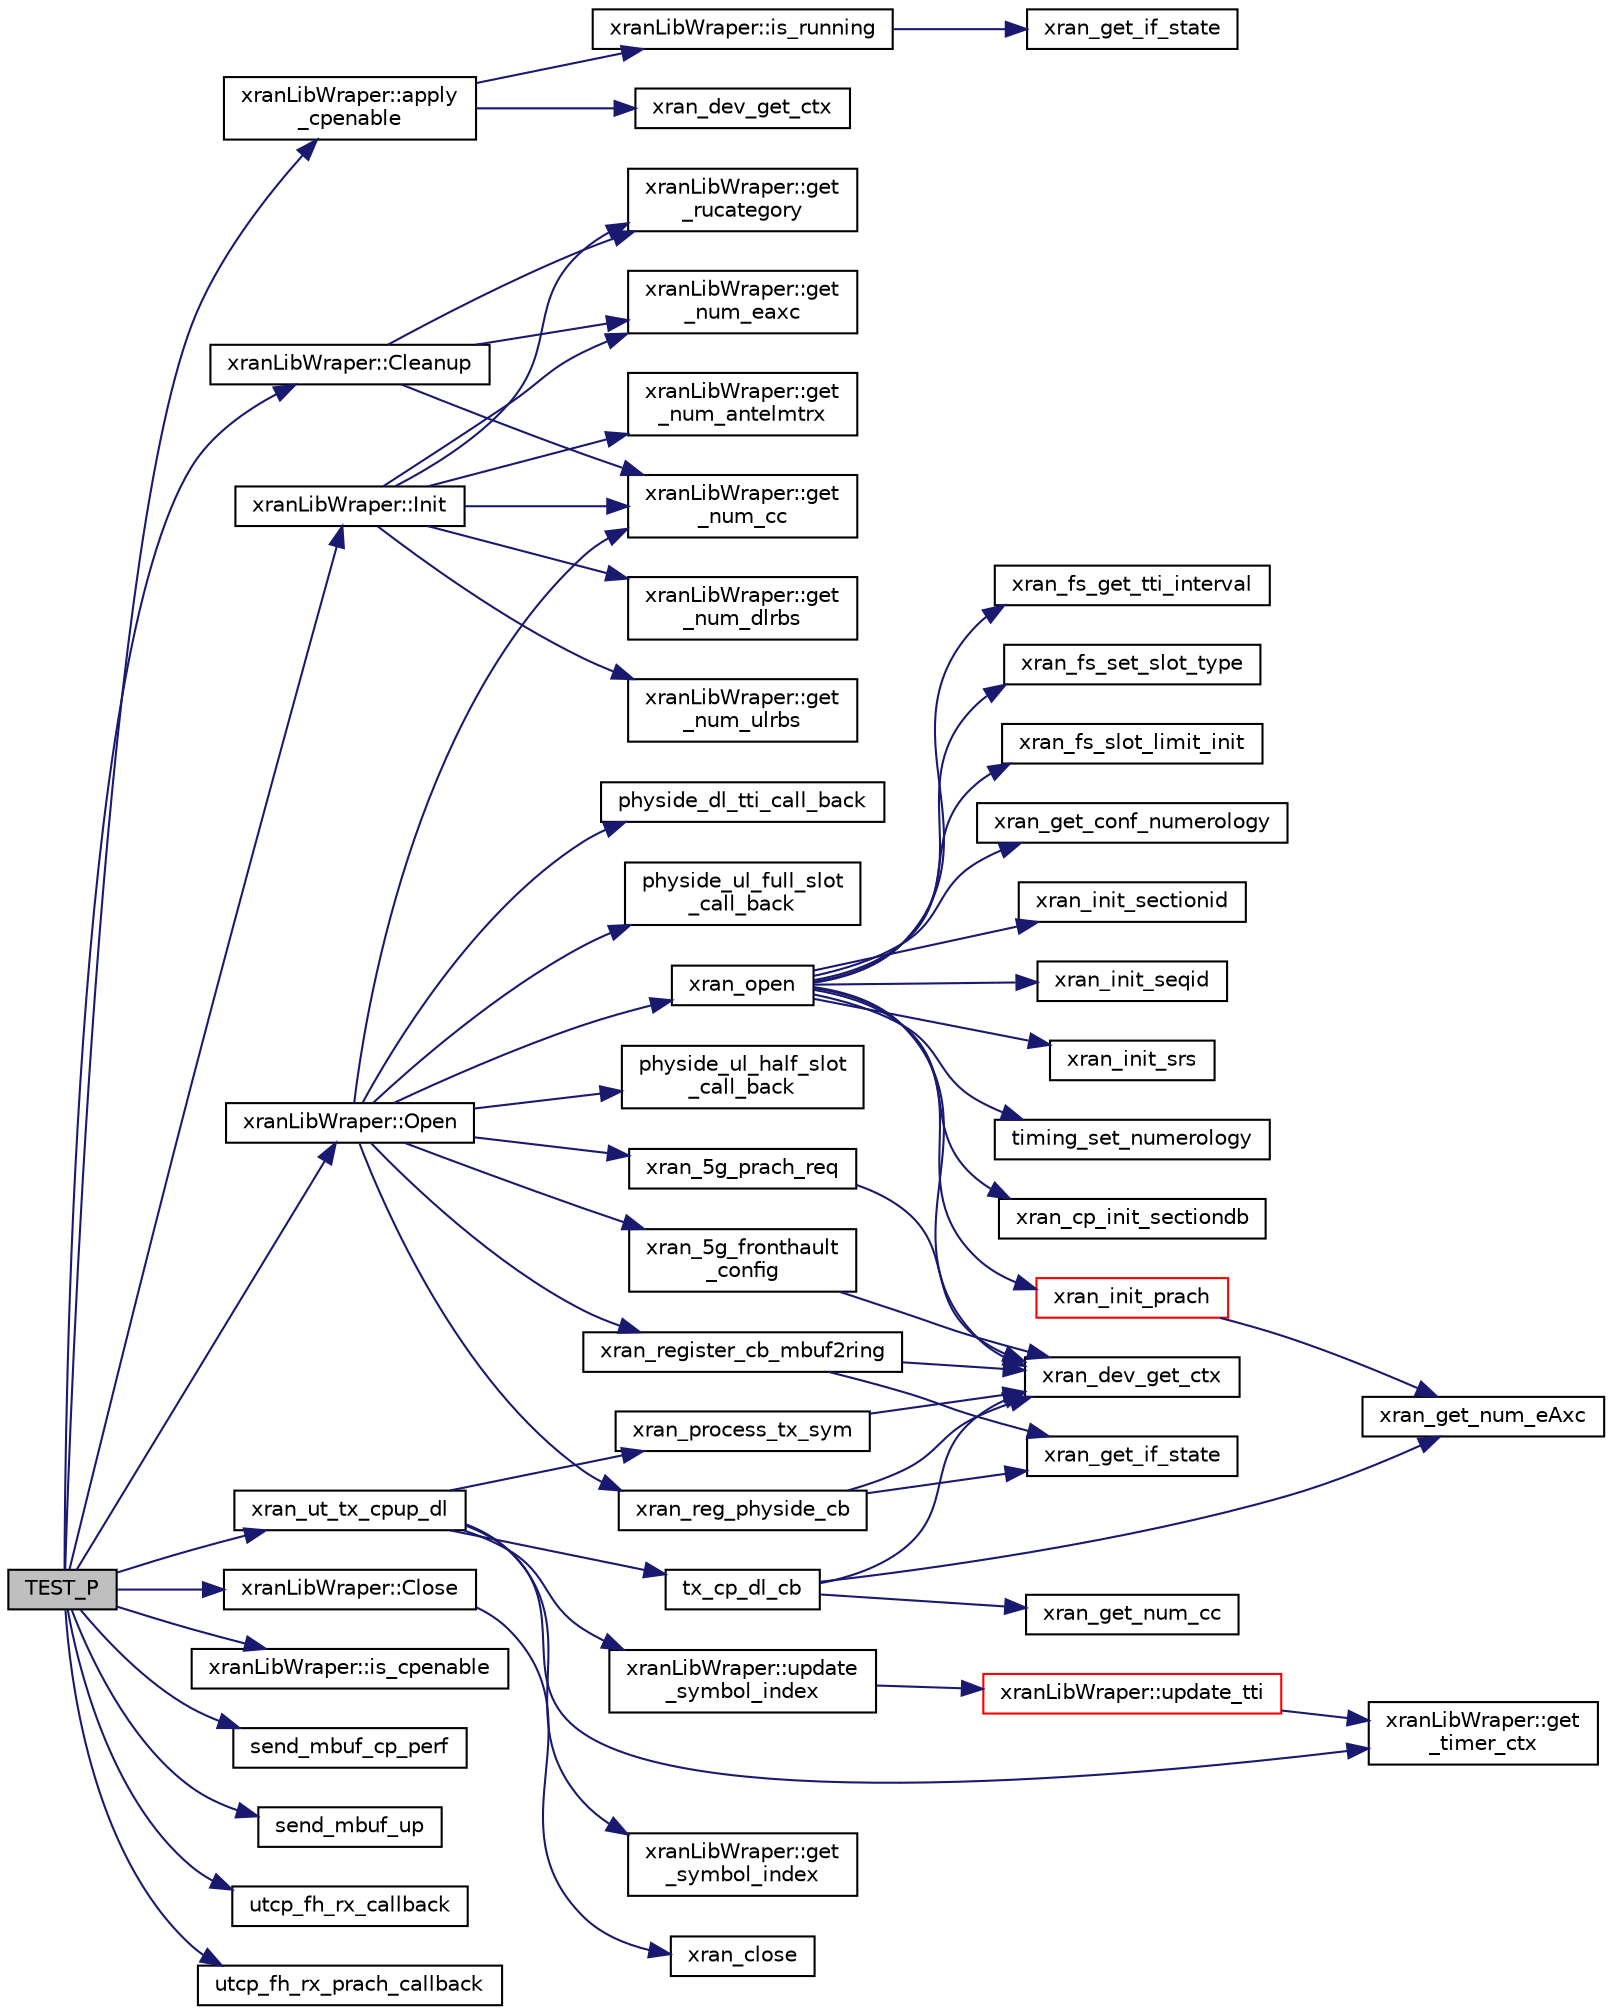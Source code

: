 digraph "TEST_P"
{
 // LATEX_PDF_SIZE
  edge [fontname="Helvetica",fontsize="10",labelfontname="Helvetica",labelfontsize="10"];
  node [fontname="Helvetica",fontsize="10",shape=record];
  rankdir="LR";
  Node1 [label="TEST_P",height=0.2,width=0.4,color="black", fillcolor="grey75", style="filled", fontcolor="black",tooltip=" "];
  Node1 -> Node2 [color="midnightblue",fontsize="10",style="solid",fontname="Helvetica"];
  Node2 [label="xranLibWraper::apply\l_cpenable",height=0.2,width=0.4,color="black", fillcolor="white", style="filled",URL="$classxran_lib_wraper.html#a165ca95dea40ce1abcc161f39087d38d",tooltip=" "];
  Node2 -> Node3 [color="midnightblue",fontsize="10",style="solid",fontname="Helvetica"];
  Node3 [label="xranLibWraper::is_running",height=0.2,width=0.4,color="black", fillcolor="white", style="filled",URL="$classxran_lib_wraper.html#a61da580fc69a74f3ef17956ba5fd88a0",tooltip=" "];
  Node3 -> Node4 [color="midnightblue",fontsize="10",style="solid",fontname="Helvetica"];
  Node4 [label="xran_get_if_state",height=0.2,width=0.4,color="black", fillcolor="white", style="filled",URL="$xran__fh__o__du_8h.html#a937105f52446cfcb951e43e1dc3c4d8b",tooltip=" "];
  Node2 -> Node5 [color="midnightblue",fontsize="10",style="solid",fontname="Helvetica"];
  Node5 [label="xran_dev_get_ctx",height=0.2,width=0.4,color="black", fillcolor="white", style="filled",URL="$xran__common_8h.html#aa09e72e94d2a1d891e86f4c09b0f8b21",tooltip=" "];
  Node1 -> Node6 [color="midnightblue",fontsize="10",style="solid",fontname="Helvetica"];
  Node6 [label="xranLibWraper::Cleanup",height=0.2,width=0.4,color="black", fillcolor="white", style="filled",URL="$classxran_lib_wraper.html#ae89a123aad1c66a76c398b7af216aae4",tooltip=" "];
  Node6 -> Node7 [color="midnightblue",fontsize="10",style="solid",fontname="Helvetica"];
  Node7 [label="xranLibWraper::get\l_num_cc",height=0.2,width=0.4,color="black", fillcolor="white", style="filled",URL="$classxran_lib_wraper.html#aeeef9211b4ee7d22934db64125b538dd",tooltip=" "];
  Node6 -> Node8 [color="midnightblue",fontsize="10",style="solid",fontname="Helvetica"];
  Node8 [label="xranLibWraper::get\l_num_eaxc",height=0.2,width=0.4,color="black", fillcolor="white", style="filled",URL="$classxran_lib_wraper.html#aef8068804ca7393d92edd9ed22d90070",tooltip=" "];
  Node6 -> Node9 [color="midnightblue",fontsize="10",style="solid",fontname="Helvetica"];
  Node9 [label="xranLibWraper::get\l_rucategory",height=0.2,width=0.4,color="black", fillcolor="white", style="filled",URL="$classxran_lib_wraper.html#a25afbf449e11f9e290e0fdbef77702c2",tooltip=" "];
  Node1 -> Node10 [color="midnightblue",fontsize="10",style="solid",fontname="Helvetica"];
  Node10 [label="xranLibWraper::Close",height=0.2,width=0.4,color="black", fillcolor="white", style="filled",URL="$classxran_lib_wraper.html#a7f7a3199c392465d0767c6506c1af5b4",tooltip=" "];
  Node10 -> Node11 [color="midnightblue",fontsize="10",style="solid",fontname="Helvetica"];
  Node11 [label="xran_close",height=0.2,width=0.4,color="black", fillcolor="white", style="filled",URL="$xran__fh__o__du_8h.html#a2f8866c9d6536a56e4d8232b8c45808b",tooltip=" "];
  Node1 -> Node12 [color="midnightblue",fontsize="10",style="solid",fontname="Helvetica"];
  Node12 [label="xranLibWraper::Init",height=0.2,width=0.4,color="black", fillcolor="white", style="filled",URL="$classxran_lib_wraper.html#a200da4e2209141f12cafef2380cb801a",tooltip=" "];
  Node12 -> Node13 [color="midnightblue",fontsize="10",style="solid",fontname="Helvetica"];
  Node13 [label="xranLibWraper::get\l_num_antelmtrx",height=0.2,width=0.4,color="black", fillcolor="white", style="filled",URL="$classxran_lib_wraper.html#adde1d671cf6532a577f13d85875ee3b4",tooltip=" "];
  Node12 -> Node7 [color="midnightblue",fontsize="10",style="solid",fontname="Helvetica"];
  Node12 -> Node14 [color="midnightblue",fontsize="10",style="solid",fontname="Helvetica"];
  Node14 [label="xranLibWraper::get\l_num_dlrbs",height=0.2,width=0.4,color="black", fillcolor="white", style="filled",URL="$classxran_lib_wraper.html#ad2b06001d76c9a773c242b28fc7c92f4",tooltip=" "];
  Node12 -> Node8 [color="midnightblue",fontsize="10",style="solid",fontname="Helvetica"];
  Node12 -> Node15 [color="midnightblue",fontsize="10",style="solid",fontname="Helvetica"];
  Node15 [label="xranLibWraper::get\l_num_ulrbs",height=0.2,width=0.4,color="black", fillcolor="white", style="filled",URL="$classxran_lib_wraper.html#a967a0c58430104684cf2f9b1fdb444da",tooltip=" "];
  Node12 -> Node9 [color="midnightblue",fontsize="10",style="solid",fontname="Helvetica"];
  Node1 -> Node16 [color="midnightblue",fontsize="10",style="solid",fontname="Helvetica"];
  Node16 [label="xranLibWraper::is_cpenable",height=0.2,width=0.4,color="black", fillcolor="white", style="filled",URL="$classxran_lib_wraper.html#a5855fc30031ba49b7375526f7cda0ff7",tooltip=" "];
  Node1 -> Node17 [color="midnightblue",fontsize="10",style="solid",fontname="Helvetica"];
  Node17 [label="xranLibWraper::Open",height=0.2,width=0.4,color="black", fillcolor="white", style="filled",URL="$classxran_lib_wraper.html#ad93226058ef4fd59bd7d0cd55701b752",tooltip=" "];
  Node17 -> Node7 [color="midnightblue",fontsize="10",style="solid",fontname="Helvetica"];
  Node17 -> Node18 [color="midnightblue",fontsize="10",style="solid",fontname="Helvetica"];
  Node18 [label="physide_dl_tti_call_back",height=0.2,width=0.4,color="black", fillcolor="white", style="filled",URL="$sample-app_8c.html#aa8882d42d07fbd9750da4db4395b438c",tooltip=" "];
  Node17 -> Node19 [color="midnightblue",fontsize="10",style="solid",fontname="Helvetica"];
  Node19 [label="physide_ul_full_slot\l_call_back",height=0.2,width=0.4,color="black", fillcolor="white", style="filled",URL="$sample-app_8c.html#a874ba95e7c465e83ccc26ab623eec60c",tooltip=" "];
  Node17 -> Node20 [color="midnightblue",fontsize="10",style="solid",fontname="Helvetica"];
  Node20 [label="physide_ul_half_slot\l_call_back",height=0.2,width=0.4,color="black", fillcolor="white", style="filled",URL="$sample-app_8c.html#a52c968a559117b66a05591f958da75c2",tooltip=" "];
  Node17 -> Node21 [color="midnightblue",fontsize="10",style="solid",fontname="Helvetica"];
  Node21 [label="xran_5g_fronthault\l_config",height=0.2,width=0.4,color="black", fillcolor="white", style="filled",URL="$xran__fh__o__du_8h.html#ac94e2474beef3b68521cfd391211b1be",tooltip=" "];
  Node21 -> Node22 [color="midnightblue",fontsize="10",style="solid",fontname="Helvetica"];
  Node22 [label="xran_dev_get_ctx",height=0.2,width=0.4,color="black", fillcolor="white", style="filled",URL="$xran__main_8c.html#aa09e72e94d2a1d891e86f4c09b0f8b21",tooltip=" "];
  Node17 -> Node23 [color="midnightblue",fontsize="10",style="solid",fontname="Helvetica"];
  Node23 [label="xran_5g_prach_req",height=0.2,width=0.4,color="black", fillcolor="white", style="filled",URL="$xran__fh__o__du_8h.html#ab204e979de14c21d34e9b88c6c700d25",tooltip=" "];
  Node23 -> Node22 [color="midnightblue",fontsize="10",style="solid",fontname="Helvetica"];
  Node17 -> Node24 [color="midnightblue",fontsize="10",style="solid",fontname="Helvetica"];
  Node24 [label="xran_open",height=0.2,width=0.4,color="black", fillcolor="white", style="filled",URL="$xran__fh__o__du_8h.html#a03f408f45e97aa68ca47c92e4e7d1a70",tooltip=" "];
  Node24 -> Node25 [color="midnightblue",fontsize="10",style="solid",fontname="Helvetica"];
  Node25 [label="timing_set_numerology",height=0.2,width=0.4,color="black", fillcolor="white", style="filled",URL="$xran__timer_8h.html#a6c1790e87767257159038d0d98a393e6",tooltip=" "];
  Node24 -> Node26 [color="midnightblue",fontsize="10",style="solid",fontname="Helvetica"];
  Node26 [label="xran_cp_init_sectiondb",height=0.2,width=0.4,color="black", fillcolor="white", style="filled",URL="$xran__cp__api_8h.html#a3ca98b2a49501149a7b5baf9174897d8",tooltip="Initialize section database. Allocate required memory space to store section information...."];
  Node24 -> Node22 [color="midnightblue",fontsize="10",style="solid",fontname="Helvetica"];
  Node24 -> Node27 [color="midnightblue",fontsize="10",style="solid",fontname="Helvetica"];
  Node27 [label="xran_fs_get_tti_interval",height=0.2,width=0.4,color="black", fillcolor="white", style="filled",URL="$xran__frame__struct_8c.html#a8e8598556da3e49fa48cb646c24162fa",tooltip=" "];
  Node24 -> Node28 [color="midnightblue",fontsize="10",style="solid",fontname="Helvetica"];
  Node28 [label="xran_fs_set_slot_type",height=0.2,width=0.4,color="black", fillcolor="white", style="filled",URL="$xran__frame__struct_8c.html#a075025c7652869adb79799313aab4f64",tooltip=" "];
  Node24 -> Node29 [color="midnightblue",fontsize="10",style="solid",fontname="Helvetica"];
  Node29 [label="xran_fs_slot_limit_init",height=0.2,width=0.4,color="black", fillcolor="white", style="filled",URL="$xran__frame__struct_8c.html#a2fd9b68ce2fa4734a021203b320e4e04",tooltip=" "];
  Node24 -> Node30 [color="midnightblue",fontsize="10",style="solid",fontname="Helvetica"];
  Node30 [label="xran_get_conf_numerology",height=0.2,width=0.4,color="black", fillcolor="white", style="filled",URL="$xran__main_8c.html#ae6070ee9caf6a7ea8d7ef052ed0a559a",tooltip="Get the configuration of nummerology."];
  Node24 -> Node31 [color="midnightblue",fontsize="10",style="solid",fontname="Helvetica"];
  Node31 [label="xran_init_prach",height=0.2,width=0.4,color="red", fillcolor="white", style="filled",URL="$xran__main_8c.html#a00025c5bad7b7b6eea4374226f8c54bb",tooltip=" "];
  Node31 -> Node33 [color="midnightblue",fontsize="10",style="solid",fontname="Helvetica"];
  Node33 [label="xran_get_num_eAxc",height=0.2,width=0.4,color="black", fillcolor="white", style="filled",URL="$xran__main_8c.html#a3fc01469558ddf728239d59038ac5803",tooltip="Get the configuration of the number of antenna for UL."];
  Node24 -> Node34 [color="midnightblue",fontsize="10",style="solid",fontname="Helvetica"];
  Node34 [label="xran_init_sectionid",height=0.2,width=0.4,color="black", fillcolor="white", style="filled",URL="$xran__main_8c.html#a54de92e0ced826beeb759580d170562b",tooltip=" "];
  Node24 -> Node35 [color="midnightblue",fontsize="10",style="solid",fontname="Helvetica"];
  Node35 [label="xran_init_seqid",height=0.2,width=0.4,color="black", fillcolor="white", style="filled",URL="$xran__main_8c.html#a7a3c06a23d41de0038747348be9bb9da",tooltip=" "];
  Node24 -> Node36 [color="midnightblue",fontsize="10",style="solid",fontname="Helvetica"];
  Node36 [label="xran_init_srs",height=0.2,width=0.4,color="black", fillcolor="white", style="filled",URL="$xran__main_8c.html#acb5dd6ae5569cb3090d441c800068244",tooltip=" "];
  Node17 -> Node37 [color="midnightblue",fontsize="10",style="solid",fontname="Helvetica"];
  Node37 [label="xran_reg_physide_cb",height=0.2,width=0.4,color="black", fillcolor="white", style="filled",URL="$xran__fh__o__du_8h.html#aa8354b56b0be4be47c44a8a5c38db86e",tooltip=" "];
  Node37 -> Node22 [color="midnightblue",fontsize="10",style="solid",fontname="Helvetica"];
  Node37 -> Node38 [color="midnightblue",fontsize="10",style="solid",fontname="Helvetica"];
  Node38 [label="xran_get_if_state",height=0.2,width=0.4,color="black", fillcolor="white", style="filled",URL="$xran__main_8c.html#a937105f52446cfcb951e43e1dc3c4d8b",tooltip=" "];
  Node17 -> Node39 [color="midnightblue",fontsize="10",style="solid",fontname="Helvetica"];
  Node39 [label="xran_register_cb_mbuf2ring",height=0.2,width=0.4,color="black", fillcolor="white", style="filled",URL="$xran__common_8h.html#ad1ada9c5c57979c50f1a17a9050b8f3a",tooltip=" "];
  Node39 -> Node22 [color="midnightblue",fontsize="10",style="solid",fontname="Helvetica"];
  Node39 -> Node38 [color="midnightblue",fontsize="10",style="solid",fontname="Helvetica"];
  Node1 -> Node40 [color="midnightblue",fontsize="10",style="solid",fontname="Helvetica"];
  Node40 [label="send_mbuf_cp_perf",height=0.2,width=0.4,color="black", fillcolor="white", style="filled",URL="$chain__tests_8cc.html#aa17765d107c851ebcc3d202cef78aa75",tooltip=" "];
  Node1 -> Node41 [color="midnightblue",fontsize="10",style="solid",fontname="Helvetica"];
  Node41 [label="send_mbuf_up",height=0.2,width=0.4,color="black", fillcolor="white", style="filled",URL="$chain__tests_8cc.html#a35e1cd308253045533454c90a54f876f",tooltip=" "];
  Node1 -> Node42 [color="midnightblue",fontsize="10",style="solid",fontname="Helvetica"];
  Node42 [label="utcp_fh_rx_callback",height=0.2,width=0.4,color="black", fillcolor="white", style="filled",URL="$chain__tests_8cc.html#a6862679e16a540ac01d6fd391316f648",tooltip=" "];
  Node1 -> Node43 [color="midnightblue",fontsize="10",style="solid",fontname="Helvetica"];
  Node43 [label="utcp_fh_rx_prach_callback",height=0.2,width=0.4,color="black", fillcolor="white", style="filled",URL="$chain__tests_8cc.html#ad67ad876d623656e1ddb3c6e22b39d5a",tooltip=" "];
  Node1 -> Node44 [color="midnightblue",fontsize="10",style="solid",fontname="Helvetica"];
  Node44 [label="xran_ut_tx_cpup_dl",height=0.2,width=0.4,color="black", fillcolor="white", style="filled",URL="$chain__tests_8cc.html#ad274ca70e6c47c2c549422b1cba1f0b0",tooltip=" "];
  Node44 -> Node45 [color="midnightblue",fontsize="10",style="solid",fontname="Helvetica"];
  Node45 [label="xranLibWraper::get\l_symbol_index",height=0.2,width=0.4,color="black", fillcolor="white", style="filled",URL="$classxran_lib_wraper.html#ab795436cc8b07e2b0d665502274b30e6",tooltip=" "];
  Node44 -> Node46 [color="midnightblue",fontsize="10",style="solid",fontname="Helvetica"];
  Node46 [label="xranLibWraper::get\l_timer_ctx",height=0.2,width=0.4,color="black", fillcolor="white", style="filled",URL="$classxran_lib_wraper.html#a1ffad42e0cccdbc800d3dbef66f52d45",tooltip=" "];
  Node44 -> Node47 [color="midnightblue",fontsize="10",style="solid",fontname="Helvetica"];
  Node47 [label="tx_cp_dl_cb",height=0.2,width=0.4,color="black", fillcolor="white", style="filled",URL="$chain__tests_8cc.html#a4474e27c827459f3af40954b0c6f962b",tooltip=" "];
  Node47 -> Node22 [color="midnightblue",fontsize="10",style="solid",fontname="Helvetica"];
  Node47 -> Node48 [color="midnightblue",fontsize="10",style="solid",fontname="Helvetica"];
  Node48 [label="xran_get_num_cc",height=0.2,width=0.4,color="black", fillcolor="white", style="filled",URL="$xran__main_8c.html#ad51ee5b7f1f27c770f1eb658b5ee523e",tooltip="Get the configuration of the number of component carriers."];
  Node47 -> Node33 [color="midnightblue",fontsize="10",style="solid",fontname="Helvetica"];
  Node44 -> Node49 [color="midnightblue",fontsize="10",style="solid",fontname="Helvetica"];
  Node49 [label="xranLibWraper::update\l_symbol_index",height=0.2,width=0.4,color="black", fillcolor="white", style="filled",URL="$classxran_lib_wraper.html#ac4ce5a18c687ee515676e035359a1e89",tooltip=" "];
  Node49 -> Node50 [color="midnightblue",fontsize="10",style="solid",fontname="Helvetica"];
  Node50 [label="xranLibWraper::update_tti",height=0.2,width=0.4,color="red", fillcolor="white", style="filled",URL="$classxran_lib_wraper.html#a3783fbb2a26b8a0530c489850a905a38",tooltip=" "];
  Node50 -> Node46 [color="midnightblue",fontsize="10",style="solid",fontname="Helvetica"];
  Node44 -> Node53 [color="midnightblue",fontsize="10",style="solid",fontname="Helvetica"];
  Node53 [label="xran_process_tx_sym",height=0.2,width=0.4,color="black", fillcolor="white", style="filled",URL="$chain__tests_8cc.html#a5b3b3bf6af57ee77a2bb1701ad24c7db",tooltip=" "];
  Node53 -> Node22 [color="midnightblue",fontsize="10",style="solid",fontname="Helvetica"];
}
